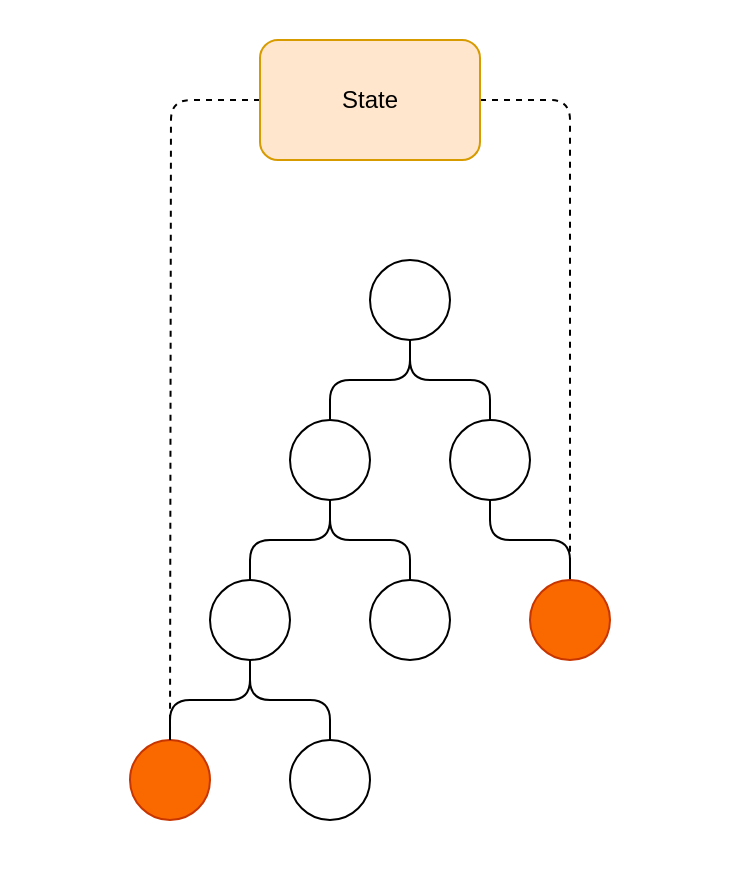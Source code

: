 <mxfile version="10.7.1" type="device"><diagram id="9vPHiBPIX3pICOsgzkEb" name="Page-1"><mxGraphModel dx="756" dy="1625" grid="1" gridSize="10" guides="1" tooltips="1" connect="1" arrows="1" fold="1" page="1" pageScale="1" pageWidth="850" pageHeight="1100" math="0" shadow="0"><root><mxCell id="0"/><mxCell id="1" parent="0"/><mxCell id="XPFKdSeTPEpMcCqkM0-t-25" value="" style="rounded=0;whiteSpace=wrap;html=1;strokeColor=none;" vertex="1" parent="1"><mxGeometry x="135" y="-50" width="375" height="440" as="geometry"/></mxCell><mxCell id="XPFKdSeTPEpMcCqkM0-t-14" value="" style="edgeStyle=orthogonalEdgeStyle;rounded=1;orthogonalLoop=1;jettySize=auto;html=1;endArrow=none;endFill=0;" edge="1" parent="1" source="XPFKdSeTPEpMcCqkM0-t-2" target="XPFKdSeTPEpMcCqkM0-t-6"><mxGeometry relative="1" as="geometry"/></mxCell><mxCell id="XPFKdSeTPEpMcCqkM0-t-16" value="" style="edgeStyle=orthogonalEdgeStyle;rounded=1;orthogonalLoop=1;jettySize=auto;html=1;endArrow=none;endFill=0;" edge="1" parent="1" source="XPFKdSeTPEpMcCqkM0-t-2" target="XPFKdSeTPEpMcCqkM0-t-15"><mxGeometry relative="1" as="geometry"/></mxCell><mxCell id="XPFKdSeTPEpMcCqkM0-t-2" value="" style="ellipse;whiteSpace=wrap;html=1;aspect=fixed;" vertex="1" parent="1"><mxGeometry x="280" y="160" width="40" height="40" as="geometry"/></mxCell><mxCell id="XPFKdSeTPEpMcCqkM0-t-18" value="" style="edgeStyle=orthogonalEdgeStyle;rounded=1;orthogonalLoop=1;jettySize=auto;html=1;endArrow=none;endFill=0;" edge="1" parent="1" source="XPFKdSeTPEpMcCqkM0-t-15" target="XPFKdSeTPEpMcCqkM0-t-17"><mxGeometry relative="1" as="geometry"/></mxCell><mxCell id="XPFKdSeTPEpMcCqkM0-t-20" value="" style="edgeStyle=orthogonalEdgeStyle;rounded=1;orthogonalLoop=1;jettySize=auto;html=1;endArrow=none;endFill=0;" edge="1" parent="1" source="XPFKdSeTPEpMcCqkM0-t-15" target="XPFKdSeTPEpMcCqkM0-t-19"><mxGeometry relative="1" as="geometry"/></mxCell><mxCell id="XPFKdSeTPEpMcCqkM0-t-15" value="" style="ellipse;whiteSpace=wrap;html=1;aspect=fixed;" vertex="1" parent="1"><mxGeometry x="240" y="240" width="40" height="40" as="geometry"/></mxCell><mxCell id="XPFKdSeTPEpMcCqkM0-t-19" value="" style="ellipse;whiteSpace=wrap;html=1;aspect=fixed;fillColor=#fa6800;strokeColor=#C73500;fontColor=#ffffff;" vertex="1" parent="1"><mxGeometry x="200" y="320" width="40" height="40" as="geometry"/></mxCell><mxCell id="XPFKdSeTPEpMcCqkM0-t-17" value="" style="ellipse;whiteSpace=wrap;html=1;aspect=fixed;" vertex="1" parent="1"><mxGeometry x="280" y="320" width="40" height="40" as="geometry"/></mxCell><mxCell id="XPFKdSeTPEpMcCqkM0-t-22" value="" style="edgeStyle=orthogonalEdgeStyle;rounded=1;orthogonalLoop=1;jettySize=auto;html=1;endArrow=none;endFill=0;" edge="1" parent="1" source="XPFKdSeTPEpMcCqkM0-t-4" target="XPFKdSeTPEpMcCqkM0-t-21"><mxGeometry relative="1" as="geometry"/></mxCell><mxCell id="XPFKdSeTPEpMcCqkM0-t-4" value="" style="ellipse;whiteSpace=wrap;html=1;aspect=fixed;" vertex="1" parent="1"><mxGeometry x="360" y="160" width="40" height="40" as="geometry"/></mxCell><mxCell id="XPFKdSeTPEpMcCqkM0-t-21" value="" style="ellipse;whiteSpace=wrap;html=1;aspect=fixed;fillColor=#fa6800;strokeColor=#C73500;fontColor=#ffffff;" vertex="1" parent="1"><mxGeometry x="400" y="240" width="40" height="40" as="geometry"/></mxCell><mxCell id="XPFKdSeTPEpMcCqkM0-t-11" value="" style="edgeStyle=orthogonalEdgeStyle;orthogonalLoop=1;jettySize=auto;html=1;entryX=0.5;entryY=0;entryDx=0;entryDy=0;rounded=1;endArrow=none;endFill=0;" edge="1" parent="1" source="XPFKdSeTPEpMcCqkM0-t-5" target="XPFKdSeTPEpMcCqkM0-t-4"><mxGeometry relative="1" as="geometry"><mxPoint x="340" y="200" as="targetPoint"/></mxGeometry></mxCell><mxCell id="XPFKdSeTPEpMcCqkM0-t-13" value="" style="edgeStyle=orthogonalEdgeStyle;rounded=1;orthogonalLoop=1;jettySize=auto;html=1;endArrow=none;endFill=0;entryX=0.5;entryY=0;entryDx=0;entryDy=0;" edge="1" parent="1" source="XPFKdSeTPEpMcCqkM0-t-5" target="XPFKdSeTPEpMcCqkM0-t-2"><mxGeometry relative="1" as="geometry"><mxPoint x="340" y="200" as="targetPoint"/></mxGeometry></mxCell><mxCell id="XPFKdSeTPEpMcCqkM0-t-5" value="" style="ellipse;whiteSpace=wrap;html=1;aspect=fixed;" vertex="1" parent="1"><mxGeometry x="320" y="80" width="40" height="40" as="geometry"/></mxCell><mxCell id="XPFKdSeTPEpMcCqkM0-t-6" value="" style="ellipse;whiteSpace=wrap;html=1;aspect=fixed;" vertex="1" parent="1"><mxGeometry x="320" y="240" width="40" height="40" as="geometry"/></mxCell><mxCell id="XPFKdSeTPEpMcCqkM0-t-30" value="" style="edgeStyle=orthogonalEdgeStyle;rounded=1;orthogonalLoop=1;jettySize=auto;html=1;endArrow=none;endFill=0;entryX=0.5;entryY=0;entryDx=0;entryDy=0;dashed=1;" edge="1" parent="1" source="XPFKdSeTPEpMcCqkM0-t-27" target="XPFKdSeTPEpMcCqkM0-t-21"><mxGeometry relative="1" as="geometry"><mxPoint x="590" y="120" as="targetPoint"/></mxGeometry></mxCell><mxCell id="XPFKdSeTPEpMcCqkM0-t-32" value="" style="edgeStyle=orthogonalEdgeStyle;rounded=1;orthogonalLoop=1;jettySize=auto;html=1;dashed=1;endArrow=none;endFill=0;" edge="1" parent="1" source="XPFKdSeTPEpMcCqkM0-t-27"><mxGeometry relative="1" as="geometry"><mxPoint x="220" y="320" as="targetPoint"/></mxGeometry></mxCell><mxCell id="XPFKdSeTPEpMcCqkM0-t-27" value="State&lt;br&gt;" style="rounded=1;whiteSpace=wrap;html=1;fillColor=#ffe6cc;strokeColor=#d79b00;" vertex="1" parent="1"><mxGeometry x="265" y="-30" width="110" height="60" as="geometry"/></mxCell></root></mxGraphModel></diagram></mxfile>
